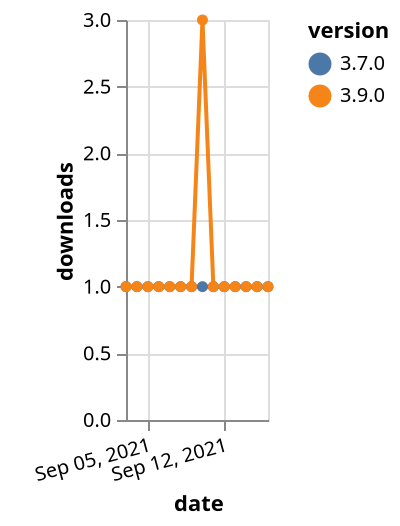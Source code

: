 {"$schema": "https://vega.github.io/schema/vega-lite/v5.json", "description": "A simple bar chart with embedded data.", "data": {"values": [{"date": "2021-09-03", "total": 224, "delta": 1, "version": "3.7.0"}, {"date": "2021-09-04", "total": 225, "delta": 1, "version": "3.7.0"}, {"date": "2021-09-05", "total": 226, "delta": 1, "version": "3.7.0"}, {"date": "2021-09-06", "total": 227, "delta": 1, "version": "3.7.0"}, {"date": "2021-09-07", "total": 228, "delta": 1, "version": "3.7.0"}, {"date": "2021-09-08", "total": 229, "delta": 1, "version": "3.7.0"}, {"date": "2021-09-09", "total": 230, "delta": 1, "version": "3.7.0"}, {"date": "2021-09-10", "total": 231, "delta": 1, "version": "3.7.0"}, {"date": "2021-09-11", "total": 232, "delta": 1, "version": "3.7.0"}, {"date": "2021-09-12", "total": 233, "delta": 1, "version": "3.7.0"}, {"date": "2021-09-13", "total": 234, "delta": 1, "version": "3.7.0"}, {"date": "2021-09-14", "total": 235, "delta": 1, "version": "3.7.0"}, {"date": "2021-09-15", "total": 236, "delta": 1, "version": "3.7.0"}, {"date": "2021-09-16", "total": 237, "delta": 1, "version": "3.7.0"}, {"date": "2021-09-03", "total": 173, "delta": 1, "version": "3.9.0"}, {"date": "2021-09-04", "total": 174, "delta": 1, "version": "3.9.0"}, {"date": "2021-09-05", "total": 175, "delta": 1, "version": "3.9.0"}, {"date": "2021-09-06", "total": 176, "delta": 1, "version": "3.9.0"}, {"date": "2021-09-07", "total": 177, "delta": 1, "version": "3.9.0"}, {"date": "2021-09-08", "total": 178, "delta": 1, "version": "3.9.0"}, {"date": "2021-09-09", "total": 179, "delta": 1, "version": "3.9.0"}, {"date": "2021-09-10", "total": 182, "delta": 3, "version": "3.9.0"}, {"date": "2021-09-11", "total": 183, "delta": 1, "version": "3.9.0"}, {"date": "2021-09-12", "total": 184, "delta": 1, "version": "3.9.0"}, {"date": "2021-09-13", "total": 185, "delta": 1, "version": "3.9.0"}, {"date": "2021-09-14", "total": 186, "delta": 1, "version": "3.9.0"}, {"date": "2021-09-15", "total": 187, "delta": 1, "version": "3.9.0"}, {"date": "2021-09-16", "total": 188, "delta": 1, "version": "3.9.0"}]}, "width": "container", "mark": {"type": "line", "point": {"filled": true}}, "encoding": {"x": {"field": "date", "type": "temporal", "timeUnit": "yearmonthdate", "title": "date", "axis": {"labelAngle": -15}}, "y": {"field": "delta", "type": "quantitative", "title": "downloads"}, "color": {"field": "version", "type": "nominal"}, "tooltip": {"field": "delta"}}}